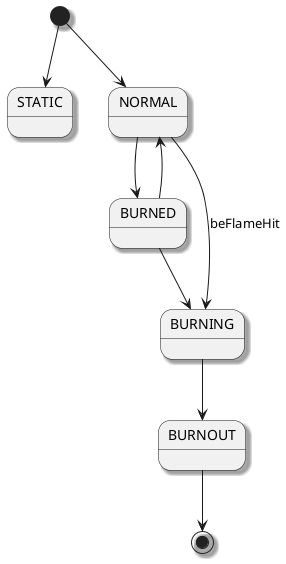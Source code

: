 @startuml

skinparam shadowing true

[*] --> STATIC

[*] --> NORMAL
NORMAL --> BURNED
NORMAL --> BURNING : beFlameHit
BURNED --> NORMAL
BURNED --> BURNING
BURNING --> BURNOUT
BURNOUT --> [*]

@enduml
